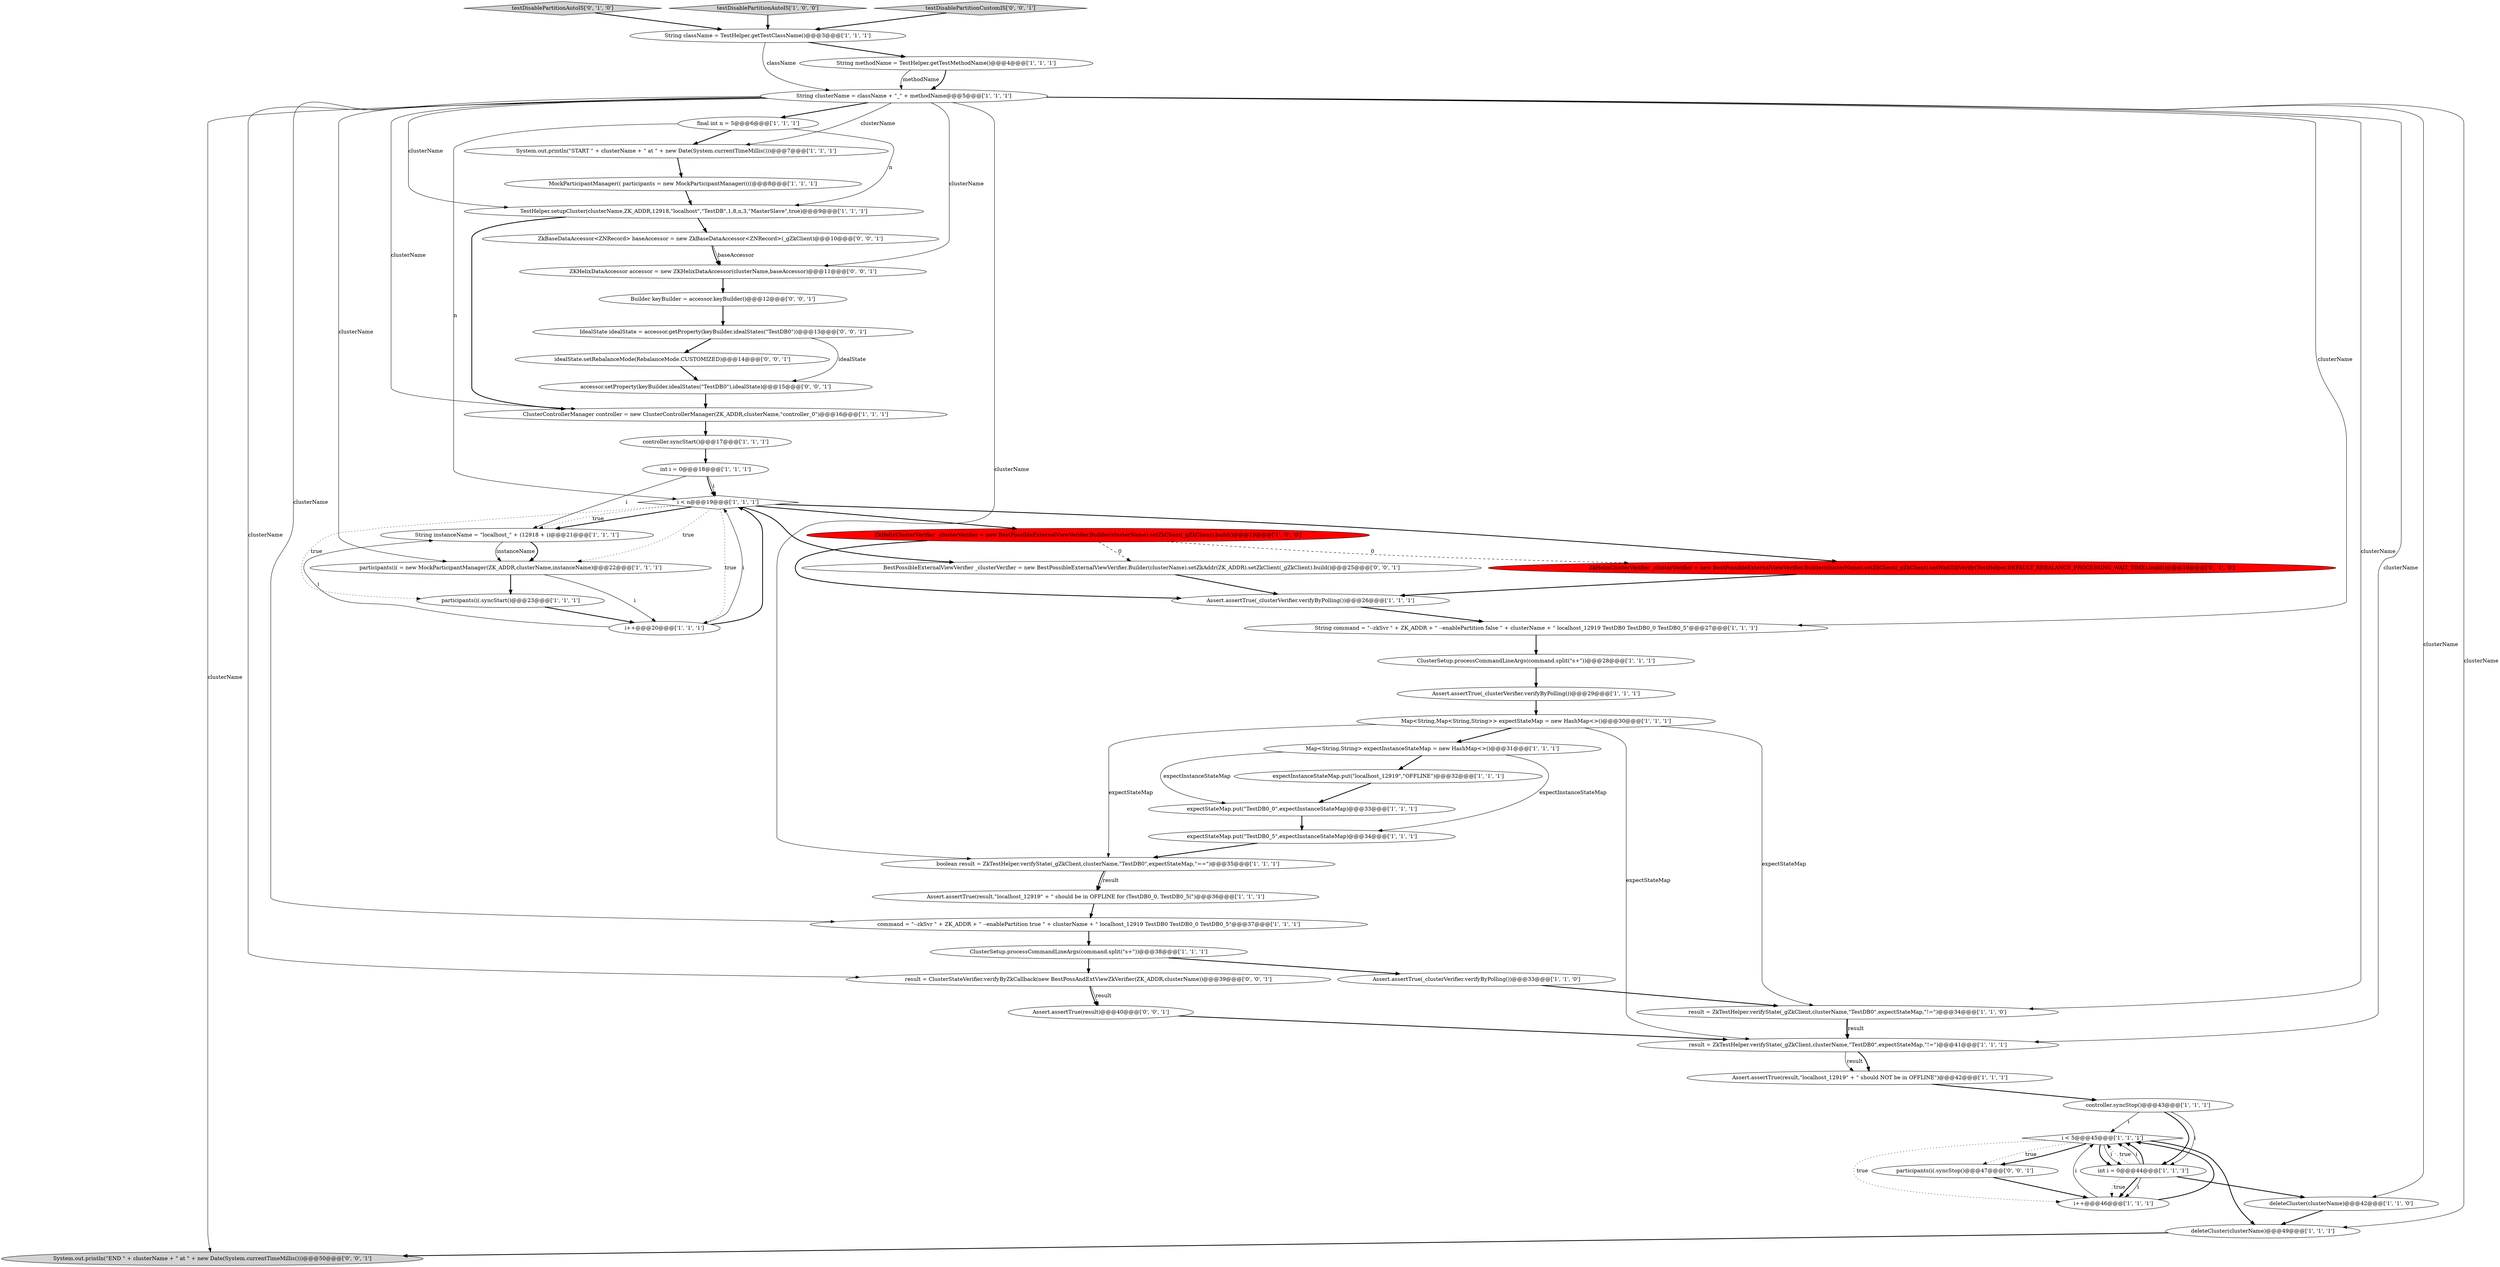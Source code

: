 digraph {
26 [style = filled, label = "result = ZkTestHelper.verifyState(_gZkClient,clusterName,\"TestDB0\",expectStateMap,\"!=\")@@@41@@@['1', '1', '1']", fillcolor = white, shape = ellipse image = "AAA0AAABBB1BBB"];
28 [style = filled, label = "controller.syncStop()@@@43@@@['1', '1', '1']", fillcolor = white, shape = ellipse image = "AAA0AAABBB1BBB"];
45 [style = filled, label = "System.out.println(\"END \" + clusterName + \" at \" + new Date(System.currentTimeMillis()))@@@50@@@['0', '0', '1']", fillcolor = lightgray, shape = ellipse image = "AAA0AAABBB3BBB"];
7 [style = filled, label = "String className = TestHelper.getTestClassName()@@@3@@@['1', '1', '1']", fillcolor = white, shape = ellipse image = "AAA0AAABBB1BBB"];
2 [style = filled, label = "Assert.assertTrue(_clusterVerifier.verifyByPolling())@@@29@@@['1', '1', '1']", fillcolor = white, shape = ellipse image = "AAA0AAABBB1BBB"];
15 [style = filled, label = "i < n@@@19@@@['1', '1', '1']", fillcolor = white, shape = diamond image = "AAA0AAABBB1BBB"];
49 [style = filled, label = "accessor.setProperty(keyBuilder.idealStates(\"TestDB0\"),idealState)@@@15@@@['0', '0', '1']", fillcolor = white, shape = ellipse image = "AAA0AAABBB3BBB"];
33 [style = filled, label = "TestHelper.setupCluster(clusterName,ZK_ADDR,12918,\"localhost\",\"TestDB\",1,8,n,3,\"MasterSlave\",true)@@@9@@@['1', '1', '1']", fillcolor = white, shape = ellipse image = "AAA0AAABBB1BBB"];
5 [style = filled, label = "command = \"--zkSvr \" + ZK_ADDR + \" --enablePartition true \" + clusterName + \" localhost_12919 TestDB0 TestDB0_0 TestDB0_5\"@@@37@@@['1', '1', '1']", fillcolor = white, shape = ellipse image = "AAA0AAABBB1BBB"];
0 [style = filled, label = "final int n = 5@@@6@@@['1', '1', '1']", fillcolor = white, shape = ellipse image = "AAA0AAABBB1BBB"];
22 [style = filled, label = "deleteCluster(clusterName)@@@42@@@['1', '1', '0']", fillcolor = white, shape = ellipse image = "AAA0AAABBB1BBB"];
1 [style = filled, label = "String command = \"--zkSvr \" + ZK_ADDR + \" --enablePartition false \" + clusterName + \" localhost_12919 TestDB0 TestDB0_0 TestDB0_5\"@@@27@@@['1', '1', '1']", fillcolor = white, shape = ellipse image = "AAA0AAABBB1BBB"];
17 [style = filled, label = "String instanceName = \"localhost_\" + (12918 + i)@@@21@@@['1', '1', '1']", fillcolor = white, shape = ellipse image = "AAA0AAABBB1BBB"];
23 [style = filled, label = "participants(i(.syncStart()@@@23@@@['1', '1', '1']", fillcolor = white, shape = ellipse image = "AAA0AAABBB1BBB"];
19 [style = filled, label = "ClusterSetup.processCommandLineArgs(command.split(\"\s+\"))@@@28@@@['1', '1', '1']", fillcolor = white, shape = ellipse image = "AAA0AAABBB1BBB"];
9 [style = filled, label = "Assert.assertTrue(_clusterVerifier.verifyByPolling())@@@26@@@['1', '1', '1']", fillcolor = white, shape = ellipse image = "AAA0AAABBB1BBB"];
27 [style = filled, label = "deleteCluster(clusterName)@@@49@@@['1', '1', '1']", fillcolor = white, shape = ellipse image = "AAA0AAABBB1BBB"];
50 [style = filled, label = "result = ClusterStateVerifier.verifyByZkCallback(new BestPossAndExtViewZkVerifier(ZK_ADDR,clusterName))@@@39@@@['0', '0', '1']", fillcolor = white, shape = ellipse image = "AAA0AAABBB3BBB"];
8 [style = filled, label = "Assert.assertTrue(result,\"localhost_12919\" + \" should be in OFFLINE for (TestDB0_0, TestDB0_5(\")@@@36@@@['1', '1', '1']", fillcolor = white, shape = ellipse image = "AAA0AAABBB1BBB"];
34 [style = filled, label = "i++@@@20@@@['1', '1', '1']", fillcolor = white, shape = ellipse image = "AAA0AAABBB1BBB"];
40 [style = filled, label = "ZkHelixClusterVerifier _clusterVerifier = new BestPossibleExternalViewVerifier.Builder(clusterName).setZkClient(_gZkClient).setWaitTillVerify(TestHelper.DEFAULT_REBALANCE_PROCESSING_WAIT_TIME).build()@@@19@@@['0', '1', '0']", fillcolor = red, shape = ellipse image = "AAA1AAABBB2BBB"];
39 [style = filled, label = "i < 5@@@45@@@['1', '1', '1']", fillcolor = white, shape = diamond image = "AAA0AAABBB1BBB"];
13 [style = filled, label = "boolean result = ZkTestHelper.verifyState(_gZkClient,clusterName,\"TestDB0\",expectStateMap,\"==\")@@@35@@@['1', '1', '1']", fillcolor = white, shape = ellipse image = "AAA0AAABBB1BBB"];
42 [style = filled, label = "BestPossibleExternalViewVerifier _clusterVerifier = new BestPossibleExternalViewVerifier.Builder(clusterName).setZkAddr(ZK_ADDR).setZkClient(_gZkClient).build()@@@25@@@['0', '0', '1']", fillcolor = white, shape = ellipse image = "AAA0AAABBB3BBB"];
3 [style = filled, label = "Map<String,String> expectInstanceStateMap = new HashMap<>()@@@31@@@['1', '1', '1']", fillcolor = white, shape = ellipse image = "AAA0AAABBB1BBB"];
48 [style = filled, label = "ZkBaseDataAccessor<ZNRecord> baseAccessor = new ZkBaseDataAccessor<ZNRecord>(_gZkClient)@@@10@@@['0', '0', '1']", fillcolor = white, shape = ellipse image = "AAA0AAABBB3BBB"];
41 [style = filled, label = "testDisablePartitionAutoIS['0', '1', '0']", fillcolor = lightgray, shape = diamond image = "AAA0AAABBB2BBB"];
36 [style = filled, label = "result = ZkTestHelper.verifyState(_gZkClient,clusterName,\"TestDB0\",expectStateMap,\"!=\")@@@34@@@['1', '1', '0']", fillcolor = white, shape = ellipse image = "AAA0AAABBB1BBB"];
10 [style = filled, label = "participants(i( = new MockParticipantManager(ZK_ADDR,clusterName,instanceName)@@@22@@@['1', '1', '1']", fillcolor = white, shape = ellipse image = "AAA0AAABBB1BBB"];
31 [style = filled, label = "ClusterControllerManager controller = new ClusterControllerManager(ZK_ADDR,clusterName,\"controller_0\")@@@16@@@['1', '1', '1']", fillcolor = white, shape = ellipse image = "AAA0AAABBB1BBB"];
32 [style = filled, label = "String clusterName = className + \"_\" + methodName@@@5@@@['1', '1', '1']", fillcolor = white, shape = ellipse image = "AAA0AAABBB1BBB"];
44 [style = filled, label = "ZKHelixDataAccessor accessor = new ZKHelixDataAccessor(clusterName,baseAccessor)@@@11@@@['0', '0', '1']", fillcolor = white, shape = ellipse image = "AAA0AAABBB3BBB"];
16 [style = filled, label = "Map<String,Map<String,String>> expectStateMap = new HashMap<>()@@@30@@@['1', '1', '1']", fillcolor = white, shape = ellipse image = "AAA0AAABBB1BBB"];
38 [style = filled, label = "String methodName = TestHelper.getTestMethodName()@@@4@@@['1', '1', '1']", fillcolor = white, shape = ellipse image = "AAA0AAABBB1BBB"];
12 [style = filled, label = "testDisablePartitionAutoIS['1', '0', '0']", fillcolor = lightgray, shape = diamond image = "AAA0AAABBB1BBB"];
37 [style = filled, label = "System.out.println(\"START \" + clusterName + \" at \" + new Date(System.currentTimeMillis()))@@@7@@@['1', '1', '1']", fillcolor = white, shape = ellipse image = "AAA0AAABBB1BBB"];
52 [style = filled, label = "Builder keyBuilder = accessor.keyBuilder()@@@12@@@['0', '0', '1']", fillcolor = white, shape = ellipse image = "AAA0AAABBB3BBB"];
11 [style = filled, label = "Assert.assertTrue(result,\"localhost_12919\" + \" should NOT be in OFFLINE\")@@@42@@@['1', '1', '1']", fillcolor = white, shape = ellipse image = "AAA0AAABBB1BBB"];
47 [style = filled, label = "testDisablePartitionCustomIS['0', '0', '1']", fillcolor = lightgray, shape = diamond image = "AAA0AAABBB3BBB"];
53 [style = filled, label = "idealState.setRebalanceMode(RebalanceMode.CUSTOMIZED)@@@14@@@['0', '0', '1']", fillcolor = white, shape = ellipse image = "AAA0AAABBB3BBB"];
20 [style = filled, label = "expectStateMap.put(\"TestDB0_5\",expectInstanceStateMap)@@@34@@@['1', '1', '1']", fillcolor = white, shape = ellipse image = "AAA0AAABBB1BBB"];
24 [style = filled, label = "expectStateMap.put(\"TestDB0_0\",expectInstanceStateMap)@@@33@@@['1', '1', '1']", fillcolor = white, shape = ellipse image = "AAA0AAABBB1BBB"];
14 [style = filled, label = "ZkHelixClusterVerifier _clusterVerifier = new BestPossibleExternalViewVerifier.Builder(clusterName).setZkClient(_gZkClient).build()@@@19@@@['1', '0', '0']", fillcolor = red, shape = ellipse image = "AAA1AAABBB1BBB"];
4 [style = filled, label = "int i = 0@@@18@@@['1', '1', '1']", fillcolor = white, shape = ellipse image = "AAA0AAABBB1BBB"];
51 [style = filled, label = "Assert.assertTrue(result)@@@40@@@['0', '0', '1']", fillcolor = white, shape = ellipse image = "AAA0AAABBB3BBB"];
21 [style = filled, label = "Assert.assertTrue(_clusterVerifier.verifyByPolling())@@@33@@@['1', '1', '0']", fillcolor = white, shape = ellipse image = "AAA0AAABBB1BBB"];
29 [style = filled, label = "MockParticipantManager(( participants = new MockParticipantManager((((@@@8@@@['1', '1', '1']", fillcolor = white, shape = ellipse image = "AAA0AAABBB1BBB"];
6 [style = filled, label = "int i = 0@@@44@@@['1', '1', '1']", fillcolor = white, shape = ellipse image = "AAA0AAABBB1BBB"];
43 [style = filled, label = "participants(i(.syncStop()@@@47@@@['0', '0', '1']", fillcolor = white, shape = ellipse image = "AAA0AAABBB3BBB"];
18 [style = filled, label = "i++@@@46@@@['1', '1', '1']", fillcolor = white, shape = ellipse image = "AAA0AAABBB1BBB"];
25 [style = filled, label = "ClusterSetup.processCommandLineArgs(command.split(\"\s+\"))@@@38@@@['1', '1', '1']", fillcolor = white, shape = ellipse image = "AAA0AAABBB1BBB"];
46 [style = filled, label = "IdealState idealState = accessor.getProperty(keyBuilder.idealStates(\"TestDB0\"))@@@13@@@['0', '0', '1']", fillcolor = white, shape = ellipse image = "AAA0AAABBB3BBB"];
30 [style = filled, label = "expectInstanceStateMap.put(\"localhost_12919\",\"OFFLINE\")@@@32@@@['1', '1', '1']", fillcolor = white, shape = ellipse image = "AAA0AAABBB1BBB"];
35 [style = filled, label = "controller.syncStart()@@@17@@@['1', '1', '1']", fillcolor = white, shape = ellipse image = "AAA0AAABBB1BBB"];
32->10 [style = solid, label="clusterName"];
28->6 [style = bold, label=""];
0->15 [style = solid, label="n"];
6->22 [style = bold, label=""];
47->7 [style = bold, label=""];
6->39 [style = dotted, label="true"];
32->0 [style = bold, label=""];
4->15 [style = bold, label=""];
42->9 [style = bold, label=""];
39->18 [style = dotted, label="true"];
34->15 [style = bold, label=""];
28->6 [style = solid, label="i"];
39->6 [style = bold, label=""];
43->18 [style = bold, label=""];
26->11 [style = bold, label=""];
12->7 [style = bold, label=""];
15->17 [style = bold, label=""];
6->18 [style = dotted, label="true"];
21->36 [style = bold, label=""];
31->35 [style = bold, label=""];
32->27 [style = solid, label="clusterName"];
4->15 [style = solid, label="i"];
27->45 [style = bold, label=""];
33->48 [style = bold, label=""];
51->26 [style = bold, label=""];
32->31 [style = solid, label="clusterName"];
14->9 [style = bold, label=""];
3->30 [style = bold, label=""];
34->17 [style = solid, label="i"];
32->13 [style = solid, label="clusterName"];
25->21 [style = bold, label=""];
32->22 [style = solid, label="clusterName"];
2->16 [style = bold, label=""];
16->3 [style = bold, label=""];
11->28 [style = bold, label=""];
13->8 [style = solid, label="result"];
46->49 [style = solid, label="idealState"];
15->34 [style = dotted, label="true"];
18->39 [style = solid, label="i"];
32->1 [style = solid, label="clusterName"];
37->29 [style = bold, label=""];
50->51 [style = solid, label="result"];
15->10 [style = dotted, label="true"];
19->2 [style = bold, label=""];
48->44 [style = bold, label=""];
32->37 [style = solid, label="clusterName"];
39->43 [style = dotted, label="true"];
4->17 [style = solid, label="i"];
6->39 [style = solid, label="i"];
5->25 [style = bold, label=""];
38->32 [style = bold, label=""];
24->20 [style = bold, label=""];
32->50 [style = solid, label="clusterName"];
15->17 [style = dotted, label="true"];
49->31 [style = bold, label=""];
14->42 [style = dashed, label="0"];
9->1 [style = bold, label=""];
1->19 [style = bold, label=""];
6->39 [style = bold, label=""];
26->11 [style = solid, label="result"];
14->40 [style = dashed, label="0"];
17->10 [style = bold, label=""];
30->24 [style = bold, label=""];
38->32 [style = solid, label="methodName"];
20->13 [style = bold, label=""];
52->46 [style = bold, label=""];
15->14 [style = bold, label=""];
28->39 [style = solid, label="i"];
6->18 [style = bold, label=""];
48->44 [style = solid, label="baseAccessor"];
10->34 [style = solid, label="i"];
40->9 [style = bold, label=""];
3->20 [style = solid, label="expectInstanceStateMap"];
32->5 [style = solid, label="clusterName"];
6->18 [style = solid, label="i"];
17->10 [style = solid, label="instanceName"];
18->39 [style = bold, label=""];
10->23 [style = bold, label=""];
16->26 [style = solid, label="expectStateMap"];
32->44 [style = solid, label="clusterName"];
15->40 [style = bold, label=""];
15->23 [style = dotted, label="true"];
32->36 [style = solid, label="clusterName"];
34->15 [style = solid, label="i"];
41->7 [style = bold, label=""];
0->37 [style = bold, label=""];
32->33 [style = solid, label="clusterName"];
16->36 [style = solid, label="expectStateMap"];
0->33 [style = solid, label="n"];
46->53 [style = bold, label=""];
39->43 [style = bold, label=""];
36->26 [style = solid, label="result"];
36->26 [style = bold, label=""];
39->27 [style = bold, label=""];
32->45 [style = solid, label="clusterName"];
35->4 [style = bold, label=""];
7->32 [style = solid, label="className"];
53->49 [style = bold, label=""];
7->38 [style = bold, label=""];
29->33 [style = bold, label=""];
3->24 [style = solid, label="expectInstanceStateMap"];
39->6 [style = solid, label="i"];
8->5 [style = bold, label=""];
22->27 [style = bold, label=""];
15->42 [style = bold, label=""];
50->51 [style = bold, label=""];
44->52 [style = bold, label=""];
16->13 [style = solid, label="expectStateMap"];
32->26 [style = solid, label="clusterName"];
23->34 [style = bold, label=""];
33->31 [style = bold, label=""];
13->8 [style = bold, label=""];
25->50 [style = bold, label=""];
}
